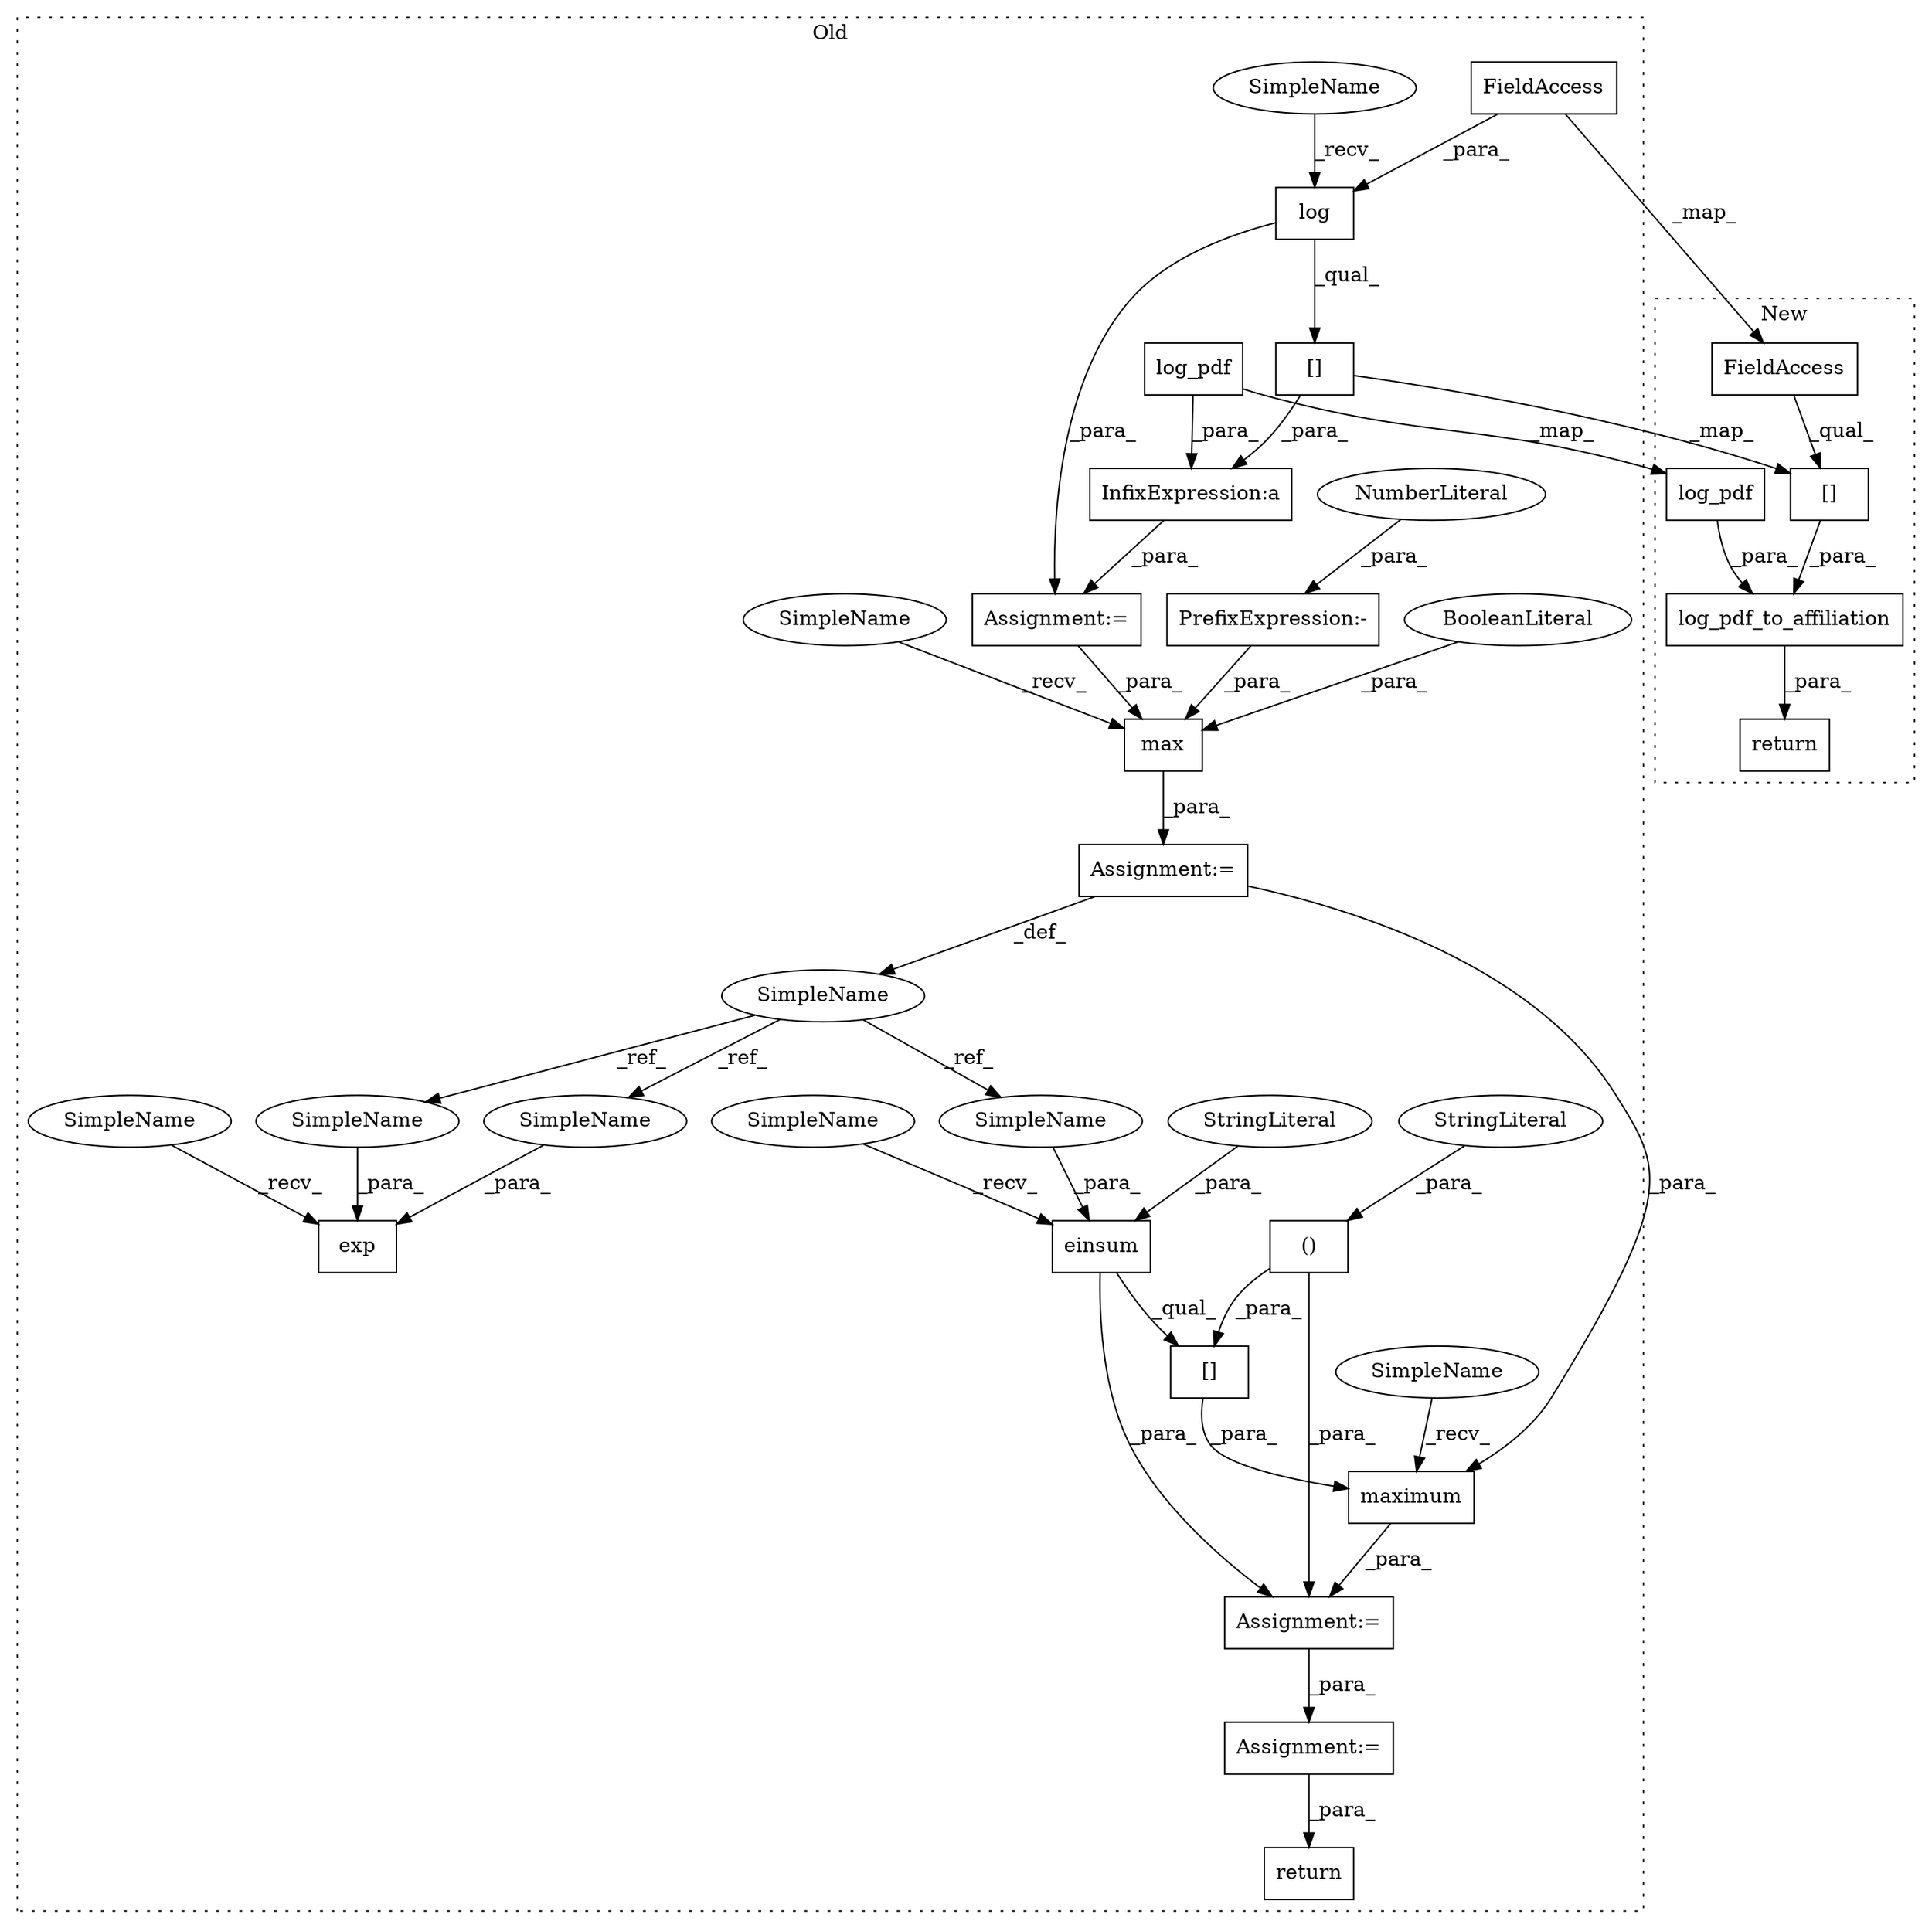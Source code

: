 digraph G {
subgraph cluster0 {
1 [label="()" a="106" s="1081" l="56" shape="box"];
3 [label="[]" a="2" s="1036,1137" l="45,2" shape="box"];
4 [label="InfixExpression:a" a="27" s="904" l="3" shape="box"];
5 [label="log" a="32" s="824,839" l="4,1" shape="box"];
6 [label="max" a="32" s="940,963" l="4,1" shape="box"];
7 [label="BooleanLiteral" a="9" s="959" l="4" shape="ellipse"];
8 [label="StringLiteral" a="45" s="1081" l="16" shape="ellipse"];
9 [label="PrefixExpression:-" a="38" s="956" l="1" shape="box"];
10 [label="NumberLiteral" a="34" s="957" l="1" shape="ellipse"];
11 [label="einsum" a="32" s="1042,1074" l="7,1" shape="box"];
12 [label="StringLiteral" a="45" s="1049" l="13" shape="ellipse"];
14 [label="log_pdf" a="32" s="696,798" l="8,1" shape="box"];
15 [label="maximum" a="32" s="1028,1175" l="8,1" shape="box"];
16 [label="exp" a="32" s="976,1003" l="4,1" shape="box"];
17 [label="SimpleName" a="42" s="921" l="11" shape="ellipse"];
18 [label="Assignment:=" a="7" s="816" l="1" shape="box"];
19 [label="Assignment:=" a="7" s="932" l="2" shape="box"];
20 [label="Assignment:=" a="7" s="1021" l="1" shape="box"];
21 [label="Assignment:=" a="7" s="1193" l="2" shape="box"];
22 [label="return" a="41" s="1212" l="7" shape="box"];
25 [label="[]" a="2" s="818,902" l="28,2" shape="box"];
27 [label="FieldAccess" a="22" s="828" l="11" shape="box"];
28 [label="SimpleName" a="42" s="1063" l="11" shape="ellipse"];
29 [label="SimpleName" a="42" s="980" l="11" shape="ellipse"];
30 [label="SimpleName" a="42" s="992" l="11" shape="ellipse"];
31 [label="SimpleName" a="42" s="818" l="5" shape="ellipse"];
32 [label="SimpleName" a="42" s="970" l="5" shape="ellipse"];
33 [label="SimpleName" a="42" s="1036" l="5" shape="ellipse"];
34 [label="SimpleName" a="42" s="1022" l="5" shape="ellipse"];
35 [label="SimpleName" a="42" s="934" l="5" shape="ellipse"];
label = "Old";
style="dotted";
}
subgraph cluster1 {
2 [label="log_pdf_to_affiliation" a="32" s="645,878" l="23,1" shape="box"];
13 [label="log_pdf" a="32" s="766,868" l="8,1" shape="box"];
23 [label="return" a="41" s="638" l="7" shape="box"];
24 [label="[]" a="2" s="668,741" l="17,2" shape="box"];
26 [label="FieldAccess" a="22" s="668" l="11" shape="box"];
label = "New";
style="dotted";
}
1 -> 20 [label="_para_"];
1 -> 3 [label="_para_"];
2 -> 23 [label="_para_"];
3 -> 15 [label="_para_"];
4 -> 18 [label="_para_"];
5 -> 25 [label="_qual_"];
5 -> 18 [label="_para_"];
6 -> 19 [label="_para_"];
7 -> 6 [label="_para_"];
8 -> 1 [label="_para_"];
9 -> 6 [label="_para_"];
10 -> 9 [label="_para_"];
11 -> 3 [label="_qual_"];
11 -> 20 [label="_para_"];
12 -> 11 [label="_para_"];
13 -> 2 [label="_para_"];
14 -> 13 [label="_map_"];
14 -> 4 [label="_para_"];
15 -> 20 [label="_para_"];
17 -> 30 [label="_ref_"];
17 -> 29 [label="_ref_"];
17 -> 28 [label="_ref_"];
18 -> 6 [label="_para_"];
19 -> 17 [label="_def_"];
19 -> 15 [label="_para_"];
20 -> 21 [label="_para_"];
21 -> 22 [label="_para_"];
24 -> 2 [label="_para_"];
25 -> 24 [label="_map_"];
25 -> 4 [label="_para_"];
26 -> 24 [label="_qual_"];
27 -> 5 [label="_para_"];
27 -> 26 [label="_map_"];
28 -> 11 [label="_para_"];
29 -> 16 [label="_para_"];
30 -> 16 [label="_para_"];
31 -> 5 [label="_recv_"];
32 -> 16 [label="_recv_"];
33 -> 11 [label="_recv_"];
34 -> 15 [label="_recv_"];
35 -> 6 [label="_recv_"];
}